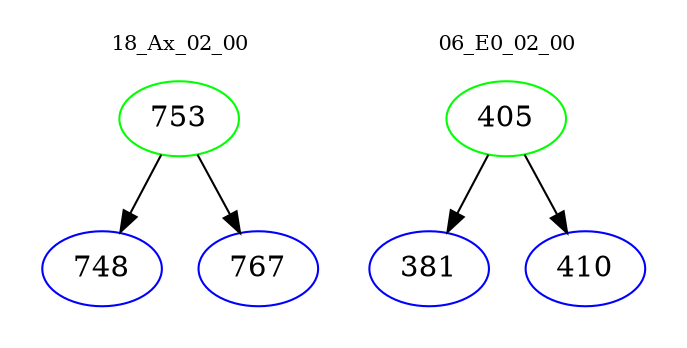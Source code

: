 digraph{
subgraph cluster_0 {
color = white
label = "18_Ax_02_00";
fontsize=10;
T0_753 [label="753", color="green"]
T0_753 -> T0_748 [color="black"]
T0_748 [label="748", color="blue"]
T0_753 -> T0_767 [color="black"]
T0_767 [label="767", color="blue"]
}
subgraph cluster_1 {
color = white
label = "06_E0_02_00";
fontsize=10;
T1_405 [label="405", color="green"]
T1_405 -> T1_381 [color="black"]
T1_381 [label="381", color="blue"]
T1_405 -> T1_410 [color="black"]
T1_410 [label="410", color="blue"]
}
}
